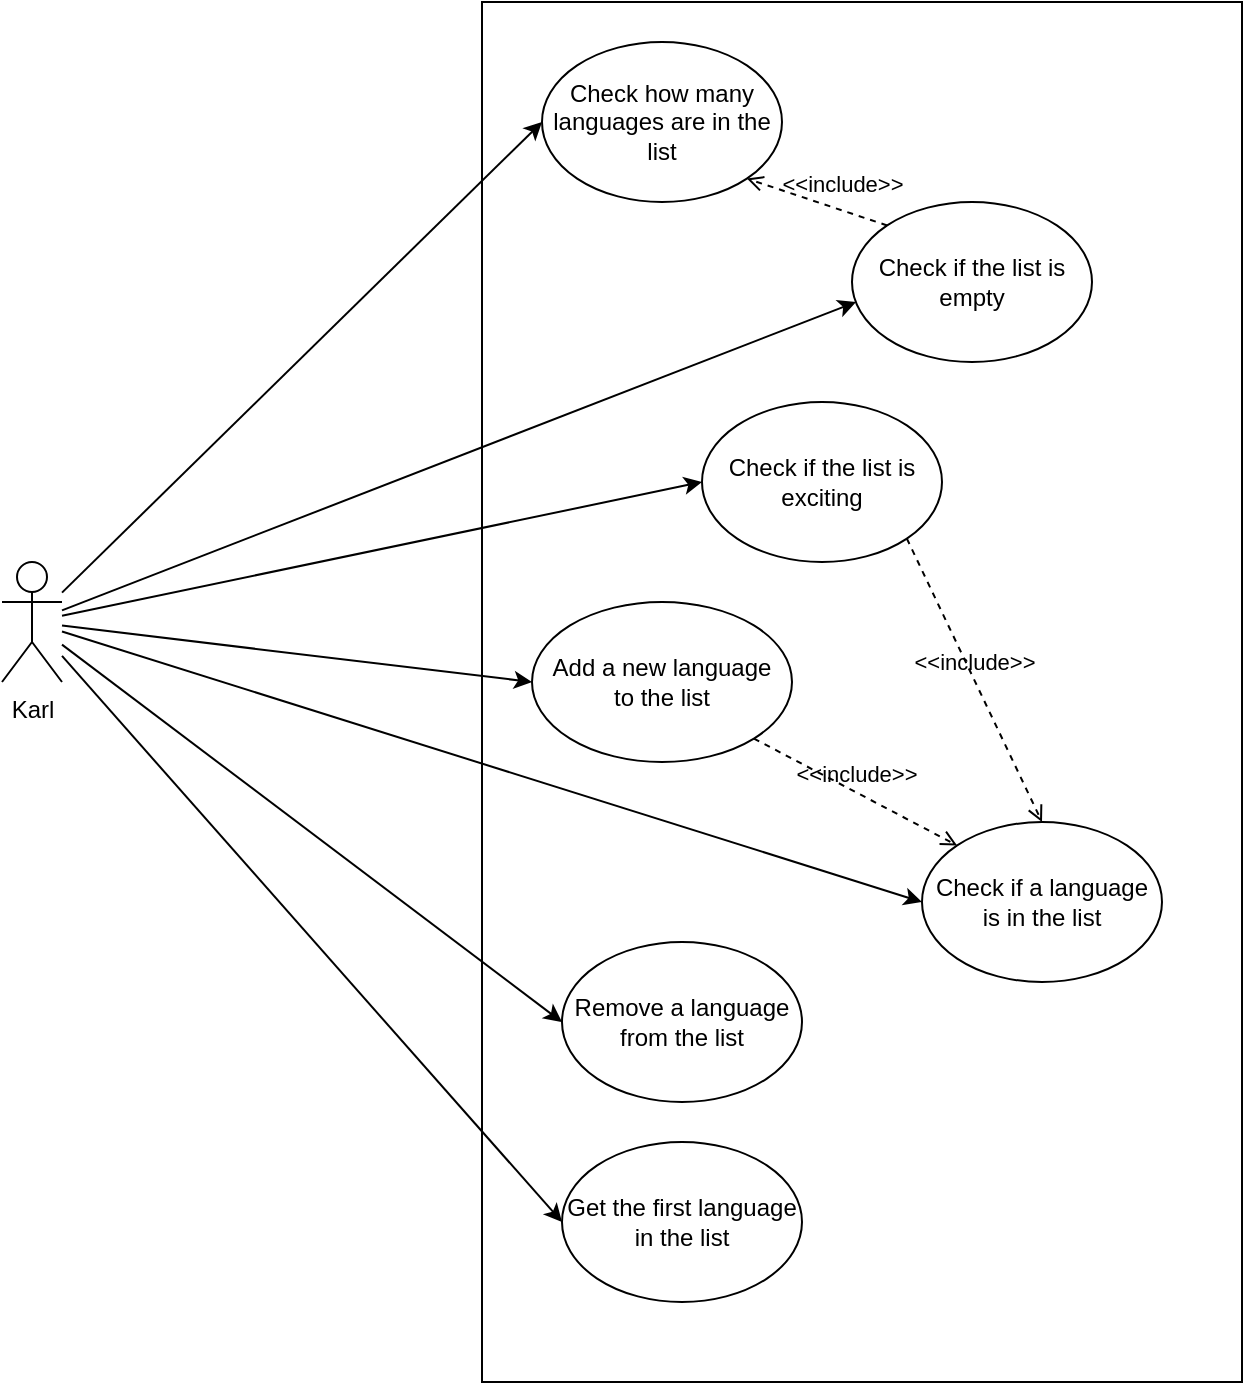 <mxfile version="18.0.6" type="device" pages="2"><diagram id="kQudpQIOAOt-QCZltMAd" name="Use Cases"><mxGraphModel dx="1102" dy="807" grid="1" gridSize="10" guides="1" tooltips="1" connect="1" arrows="1" fold="1" page="1" pageScale="1" pageWidth="1169" pageHeight="827" math="0" shadow="0"><root><mxCell id="0"/><mxCell id="1" parent="0"/><mxCell id="eVKYsPp_KrRpblaaZojU-3" value="" style="whiteSpace=wrap;html=1;" vertex="1" parent="1"><mxGeometry x="400" y="80" width="380" height="690" as="geometry"/></mxCell><mxCell id="eVKYsPp_KrRpblaaZojU-4" value="Add a new language &lt;br&gt;to the list" style="ellipse;whiteSpace=wrap;html=1;" vertex="1" parent="1"><mxGeometry x="425" y="380" width="130" height="80" as="geometry"/></mxCell><mxCell id="eVKYsPp_KrRpblaaZojU-5" value="Check if a language is in the list" style="ellipse;whiteSpace=wrap;html=1;" vertex="1" parent="1"><mxGeometry x="620" y="490" width="120" height="80" as="geometry"/></mxCell><mxCell id="eVKYsPp_KrRpblaaZojU-6" value="Remove a language from the list" style="ellipse;whiteSpace=wrap;html=1;" vertex="1" parent="1"><mxGeometry x="440" y="550" width="120" height="80" as="geometry"/></mxCell><mxCell id="eVKYsPp_KrRpblaaZojU-8" value="Check if the list is exciting" style="ellipse;whiteSpace=wrap;html=1;" vertex="1" parent="1"><mxGeometry x="510" y="280" width="120" height="80" as="geometry"/></mxCell><mxCell id="eVKYsPp_KrRpblaaZojU-9" value="&amp;lt;&amp;lt;include&amp;gt;&amp;gt;" style="html=1;verticalAlign=bottom;labelBackgroundColor=none;endArrow=open;endFill=0;dashed=1;rounded=0;entryX=0.5;entryY=0;entryDx=0;entryDy=0;exitX=1;exitY=1;exitDx=0;exitDy=0;" edge="1" parent="1" source="eVKYsPp_KrRpblaaZojU-8" target="eVKYsPp_KrRpblaaZojU-5"><mxGeometry width="160" relative="1" as="geometry"><mxPoint x="490" y="380" as="sourcePoint"/><mxPoint x="650" y="380" as="targetPoint"/></mxGeometry></mxCell><mxCell id="eVKYsPp_KrRpblaaZojU-12" value="&amp;lt;&amp;lt;include&amp;gt;&amp;gt;" style="html=1;verticalAlign=bottom;labelBackgroundColor=none;endArrow=open;endFill=0;dashed=1;rounded=0;entryX=0;entryY=0;entryDx=0;entryDy=0;exitX=1;exitY=1;exitDx=0;exitDy=0;" edge="1" parent="1" source="eVKYsPp_KrRpblaaZojU-4" target="eVKYsPp_KrRpblaaZojU-5"><mxGeometry width="160" relative="1" as="geometry"><mxPoint x="300" y="230" as="sourcePoint"/><mxPoint x="460" y="230" as="targetPoint"/></mxGeometry></mxCell><mxCell id="eVKYsPp_KrRpblaaZojU-15" value="Check how many languages are in the list" style="ellipse;whiteSpace=wrap;html=1;" vertex="1" parent="1"><mxGeometry x="430" y="100" width="120" height="80" as="geometry"/></mxCell><mxCell id="eVKYsPp_KrRpblaaZojU-16" value="Check if the list is empty" style="ellipse;whiteSpace=wrap;html=1;" vertex="1" parent="1"><mxGeometry x="585" y="180" width="120" height="80" as="geometry"/></mxCell><mxCell id="eVKYsPp_KrRpblaaZojU-17" value="&amp;lt;&amp;lt;include&amp;gt;&amp;gt;" style="html=1;verticalAlign=bottom;labelBackgroundColor=none;endArrow=open;endFill=0;dashed=1;rounded=0;entryX=1;entryY=1;entryDx=0;entryDy=0;exitX=0;exitY=0;exitDx=0;exitDy=0;" edge="1" parent="1" source="eVKYsPp_KrRpblaaZojU-16" target="eVKYsPp_KrRpblaaZojU-15"><mxGeometry x="-0.321" y="-4" width="160" relative="1" as="geometry"><mxPoint x="630" y="340" as="sourcePoint"/><mxPoint x="790" y="340" as="targetPoint"/><mxPoint as="offset"/></mxGeometry></mxCell><mxCell id="eVKYsPp_KrRpblaaZojU-18" style="rounded=0;orthogonalLoop=1;jettySize=auto;html=1;entryX=0;entryY=0.5;entryDx=0;entryDy=0;" edge="1" parent="1" source="eVKYsPp_KrRpblaaZojU-1" target="eVKYsPp_KrRpblaaZojU-5"><mxGeometry relative="1" as="geometry"/></mxCell><mxCell id="eVKYsPp_KrRpblaaZojU-21" style="rounded=0;orthogonalLoop=1;jettySize=auto;html=1;entryX=0;entryY=0.5;entryDx=0;entryDy=0;" edge="1" parent="1" source="eVKYsPp_KrRpblaaZojU-1" target="eVKYsPp_KrRpblaaZojU-8"><mxGeometry relative="1" as="geometry"/></mxCell><mxCell id="eVKYsPp_KrRpblaaZojU-22" style="rounded=0;orthogonalLoop=1;jettySize=auto;html=1;entryX=0;entryY=0.5;entryDx=0;entryDy=0;" edge="1" parent="1" source="eVKYsPp_KrRpblaaZojU-1" target="eVKYsPp_KrRpblaaZojU-4"><mxGeometry relative="1" as="geometry"/></mxCell><mxCell id="eVKYsPp_KrRpblaaZojU-23" style="rounded=0;orthogonalLoop=1;jettySize=auto;html=1;entryX=0;entryY=0.5;entryDx=0;entryDy=0;" edge="1" parent="1" source="eVKYsPp_KrRpblaaZojU-1" target="eVKYsPp_KrRpblaaZojU-6"><mxGeometry relative="1" as="geometry"/></mxCell><mxCell id="Mmoqh3MCL5Bnw0weZ_jy-2" style="rounded=0;orthogonalLoop=1;jettySize=auto;html=1;entryX=0;entryY=0.5;entryDx=0;entryDy=0;" edge="1" parent="1" source="eVKYsPp_KrRpblaaZojU-1" target="Mmoqh3MCL5Bnw0weZ_jy-1"><mxGeometry relative="1" as="geometry"/></mxCell><mxCell id="eVKYsPp_KrRpblaaZojU-1" value="Karl" style="shape=umlActor;verticalLabelPosition=bottom;verticalAlign=top;html=1;outlineConnect=0;" vertex="1" parent="1"><mxGeometry x="160" y="360" width="30" height="60" as="geometry"/></mxCell><mxCell id="eVKYsPp_KrRpblaaZojU-19" style="rounded=0;orthogonalLoop=1;jettySize=auto;html=1;entryX=0;entryY=0.5;entryDx=0;entryDy=0;" edge="1" parent="1" source="eVKYsPp_KrRpblaaZojU-1" target="eVKYsPp_KrRpblaaZojU-15"><mxGeometry relative="1" as="geometry"/></mxCell><mxCell id="eVKYsPp_KrRpblaaZojU-20" style="rounded=0;orthogonalLoop=1;jettySize=auto;html=1;entryX=0.017;entryY=0.625;entryDx=0;entryDy=0;entryPerimeter=0;" edge="1" parent="1" source="eVKYsPp_KrRpblaaZojU-1" target="eVKYsPp_KrRpblaaZojU-16"><mxGeometry relative="1" as="geometry"/></mxCell><mxCell id="Mmoqh3MCL5Bnw0weZ_jy-1" value="Get the first language in the list" style="ellipse;whiteSpace=wrap;html=1;" vertex="1" parent="1"><mxGeometry x="440" y="650" width="120" height="80" as="geometry"/></mxCell></root></mxGraphModel></diagram><diagram id="zCdCTSBwnxoAsd0tiff_" name="Activity Diagrams"><mxGraphModel dx="1102" dy="807" grid="1" gridSize="10" guides="1" tooltips="1" connect="1" arrows="1" fold="1" page="1" pageScale="1" pageWidth="1169" pageHeight="827" math="0" shadow="0"><root><mxCell id="0"/><mxCell id="1" parent="0"/><mxCell id="Tq7nYA5EkvFmiLamd-dh-1" value="" style="rounded=1;whiteSpace=wrap;html=1;" vertex="1" parent="1"><mxGeometry x="82.5" y="80" width="685" height="180" as="geometry"/></mxCell><mxCell id="Tq7nYA5EkvFmiLamd-dh-2" value="Add a language to the list" style="text;html=1;strokeColor=none;fillColor=none;align=center;verticalAlign=middle;whiteSpace=wrap;rounded=0;" vertex="1" parent="1"><mxGeometry x="82.5" y="80" width="685" height="30" as="geometry"/></mxCell><mxCell id="Tq7nYA5EkvFmiLamd-dh-8" style="edgeStyle=none;rounded=0;orthogonalLoop=1;jettySize=auto;html=1;exitX=1;exitY=0.5;exitDx=0;exitDy=0;entryX=0;entryY=0.5;entryDx=0;entryDy=0;entryPerimeter=0;" edge="1" parent="1" source="Tq7nYA5EkvFmiLamd-dh-3" target="Tq7nYA5EkvFmiLamd-dh-7"><mxGeometry relative="1" as="geometry"/></mxCell><mxCell id="Tq7nYA5EkvFmiLamd-dh-3" value="" style="whiteSpace=wrap;html=1;aspect=fixed;" vertex="1" parent="1"><mxGeometry x="72.5" y="140" width="20" height="20" as="geometry"/></mxCell><mxCell id="Tq7nYA5EkvFmiLamd-dh-4" value="language: string" style="text;html=1;strokeColor=none;fillColor=none;align=center;verticalAlign=middle;whiteSpace=wrap;rounded=0;" vertex="1" parent="1"><mxGeometry x="12.5" y="105" width="70" height="35" as="geometry"/></mxCell><mxCell id="Tq7nYA5EkvFmiLamd-dh-5" value="" style="ellipse;html=1;shape=endState;fillColor=#000000;strokeColor=#000000;" vertex="1" parent="1"><mxGeometry x="697.5" y="135" width="30" height="30" as="geometry"/></mxCell><mxCell id="Tq7nYA5EkvFmiLamd-dh-10" style="edgeStyle=none;rounded=0;orthogonalLoop=1;jettySize=auto;html=1;exitX=1;exitY=0.5;exitDx=0;exitDy=0;exitPerimeter=0;entryX=0;entryY=0.5;entryDx=0;entryDy=0;" edge="1" parent="1" source="Tq7nYA5EkvFmiLamd-dh-7" target="Tq7nYA5EkvFmiLamd-dh-9"><mxGeometry relative="1" as="geometry"/></mxCell><mxCell id="Tq7nYA5EkvFmiLamd-dh-7" value="&lt;span style=&quot;text-align: center;&quot;&gt;Check if the language&lt;br&gt;&amp;nbsp;is already in the list&lt;/span&gt;" style="shape=mxgraph.uml25.behaviorAction;html=1;rounded=1;absoluteArcSize=1;arcSize=10;align=left;spacingLeft=5;points=[[0,0.5,0,0,0],[1,0.5,0,0,0]];" vertex="1" parent="1"><mxGeometry x="132.5" y="120" width="190" height="60" as="geometry"/></mxCell><mxCell id="Tq7nYA5EkvFmiLamd-dh-12" style="edgeStyle=none;rounded=0;orthogonalLoop=1;jettySize=auto;html=1;exitX=1;exitY=0.5;exitDx=0;exitDy=0;entryX=0;entryY=0.5;entryDx=0;entryDy=0;" edge="1" parent="1" source="Tq7nYA5EkvFmiLamd-dh-9" target="Tq7nYA5EkvFmiLamd-dh-11"><mxGeometry relative="1" as="geometry"/></mxCell><mxCell id="Tq7nYA5EkvFmiLamd-dh-15" style="edgeStyle=orthogonalEdgeStyle;rounded=0;orthogonalLoop=1;jettySize=auto;html=1;exitX=0.5;exitY=1;exitDx=0;exitDy=0;entryX=0.5;entryY=1;entryDx=0;entryDy=0;" edge="1" parent="1" source="Tq7nYA5EkvFmiLamd-dh-9" target="Tq7nYA5EkvFmiLamd-dh-5"><mxGeometry relative="1" as="geometry"><mxPoint x="527.5" y="230" as="targetPoint"/><Array as="points"><mxPoint x="382.5" y="230"/><mxPoint x="712.5" y="230"/></Array></mxGeometry></mxCell><mxCell id="Tq7nYA5EkvFmiLamd-dh-9" value="" style="rhombus;" vertex="1" parent="1"><mxGeometry x="362.5" y="130" width="40" height="40" as="geometry"/></mxCell><mxCell id="Tq7nYA5EkvFmiLamd-dh-17" style="edgeStyle=orthogonalEdgeStyle;rounded=0;orthogonalLoop=1;jettySize=auto;html=1;exitX=1;exitY=0.5;exitDx=0;exitDy=0;entryX=0;entryY=0.5;entryDx=0;entryDy=0;" edge="1" parent="1" source="Tq7nYA5EkvFmiLamd-dh-11" target="Tq7nYA5EkvFmiLamd-dh-5"><mxGeometry relative="1" as="geometry"/></mxCell><mxCell id="Tq7nYA5EkvFmiLamd-dh-11" value="Add the language to the list&lt;br&gt;(List::add)" style="rounded=1;whiteSpace=wrap;html=1;" vertex="1" parent="1"><mxGeometry x="527.5" y="120" width="120" height="60" as="geometry"/></mxCell><mxCell id="Tq7nYA5EkvFmiLamd-dh-13" value="[not present]" style="text;html=1;strokeColor=none;fillColor=none;align=center;verticalAlign=middle;whiteSpace=wrap;rounded=0;" vertex="1" parent="1"><mxGeometry x="427.5" y="120" width="70" height="30" as="geometry"/></mxCell><mxCell id="Tq7nYA5EkvFmiLamd-dh-16" value="[present]" style="text;html=1;strokeColor=none;fillColor=none;align=center;verticalAlign=middle;whiteSpace=wrap;rounded=0;" vertex="1" parent="1"><mxGeometry x="427.5" y="200" width="60" height="30" as="geometry"/></mxCell><mxCell id="Tq7nYA5EkvFmiLamd-dh-20" value="" style="rounded=1;whiteSpace=wrap;html=1;" vertex="1" parent="1"><mxGeometry x="40" y="319" width="350" height="190" as="geometry"/></mxCell><mxCell id="Tq7nYA5EkvFmiLamd-dh-21" value="Get the number of languages in the list" style="text;html=1;strokeColor=none;fillColor=none;align=center;verticalAlign=middle;whiteSpace=wrap;rounded=0;" vertex="1" parent="1"><mxGeometry x="40" y="319" width="350" height="30" as="geometry"/></mxCell><mxCell id="Tq7nYA5EkvFmiLamd-dh-26" style="edgeStyle=orthogonalEdgeStyle;rounded=0;orthogonalLoop=1;jettySize=auto;html=1;exitX=1;exitY=0.5;exitDx=0;exitDy=0;entryX=0;entryY=0.5;entryDx=0;entryDy=0;" edge="1" parent="1" source="Tq7nYA5EkvFmiLamd-dh-23" target="Tq7nYA5EkvFmiLamd-dh-25"><mxGeometry relative="1" as="geometry"/></mxCell><mxCell id="Tq7nYA5EkvFmiLamd-dh-23" value="" style="ellipse;fillColor=#000000;strokeColor=none;" vertex="1" parent="1"><mxGeometry x="70" y="399" width="30" height="30" as="geometry"/></mxCell><mxCell id="Tq7nYA5EkvFmiLamd-dh-24" value="" style="whiteSpace=wrap;html=1;aspect=fixed;" vertex="1" parent="1"><mxGeometry x="380" y="404" width="20" height="20" as="geometry"/></mxCell><mxCell id="Tq7nYA5EkvFmiLamd-dh-27" style="edgeStyle=orthogonalEdgeStyle;rounded=0;orthogonalLoop=1;jettySize=auto;html=1;exitX=1;exitY=0.5;exitDx=0;exitDy=0;entryX=0;entryY=0.5;entryDx=0;entryDy=0;" edge="1" parent="1" source="Tq7nYA5EkvFmiLamd-dh-25" target="Tq7nYA5EkvFmiLamd-dh-24"><mxGeometry relative="1" as="geometry"/></mxCell><mxCell id="Tq7nYA5EkvFmiLamd-dh-25" value="Count languages in the list&lt;br&gt;(List::size)" style="rounded=1;whiteSpace=wrap;html=1;" vertex="1" parent="1"><mxGeometry x="160" y="384" width="120" height="60" as="geometry"/></mxCell><mxCell id="Tq7nYA5EkvFmiLamd-dh-28" value="count: integer" style="text;html=1;strokeColor=none;fillColor=none;align=center;verticalAlign=middle;whiteSpace=wrap;rounded=0;" vertex="1" parent="1"><mxGeometry x="390" y="369" width="60" height="35" as="geometry"/></mxCell><mxCell id="Tq7nYA5EkvFmiLamd-dh-30" value="" style="rounded=1;whiteSpace=wrap;html=1;" vertex="1" parent="1"><mxGeometry x="40" y="560" width="760" height="201" as="geometry"/></mxCell><mxCell id="Tq7nYA5EkvFmiLamd-dh-31" value="Check if the languages list is empty" style="text;html=1;strokeColor=none;fillColor=none;align=center;verticalAlign=middle;whiteSpace=wrap;rounded=0;" vertex="1" parent="1"><mxGeometry x="40" y="560" width="800" height="30" as="geometry"/></mxCell><mxCell id="Tq7nYA5EkvFmiLamd-dh-34" style="edgeStyle=orthogonalEdgeStyle;rounded=0;orthogonalLoop=1;jettySize=auto;html=1;exitX=1;exitY=0.5;exitDx=0;exitDy=0;entryX=0;entryY=0.5;entryDx=0;entryDy=0;entryPerimeter=0;" edge="1" parent="1" source="Tq7nYA5EkvFmiLamd-dh-32" target="Tq7nYA5EkvFmiLamd-dh-35"><mxGeometry relative="1" as="geometry"><mxPoint x="150" y="670" as="targetPoint"/></mxGeometry></mxCell><mxCell id="Tq7nYA5EkvFmiLamd-dh-32" value="" style="ellipse;fillColor=#000000;strokeColor=none;" vertex="1" parent="1"><mxGeometry x="70" y="655" width="30" height="30" as="geometry"/></mxCell><mxCell id="Tq7nYA5EkvFmiLamd-dh-37" style="edgeStyle=orthogonalEdgeStyle;rounded=0;orthogonalLoop=1;jettySize=auto;html=1;exitX=1;exitY=0.5;exitDx=0;exitDy=0;exitPerimeter=0;" edge="1" parent="1" source="Tq7nYA5EkvFmiLamd-dh-35" target="Tq7nYA5EkvFmiLamd-dh-36"><mxGeometry relative="1" as="geometry"/></mxCell><mxCell id="Tq7nYA5EkvFmiLamd-dh-35" value="&lt;span style=&quot;text-align: center;&quot;&gt;Get the number of&lt;br&gt;languages in the list&lt;/span&gt;" style="shape=mxgraph.uml25.behaviorAction;html=1;rounded=1;absoluteArcSize=1;arcSize=10;align=left;spacingLeft=5;points=[[0,0.5,0,0,0],[1,0.5,0,0,0]];" vertex="1" parent="1"><mxGeometry x="160" y="640" width="190" height="60" as="geometry"/></mxCell><mxCell id="Tq7nYA5EkvFmiLamd-dh-40" style="edgeStyle=orthogonalEdgeStyle;rounded=0;orthogonalLoop=1;jettySize=auto;html=1;exitX=0.5;exitY=0;exitDx=0;exitDy=0;entryX=0;entryY=0.5;entryDx=0;entryDy=0;" edge="1" parent="1" source="Tq7nYA5EkvFmiLamd-dh-36" target="Tq7nYA5EkvFmiLamd-dh-38"><mxGeometry relative="1" as="geometry"/></mxCell><mxCell id="Tq7nYA5EkvFmiLamd-dh-41" style="edgeStyle=orthogonalEdgeStyle;rounded=0;orthogonalLoop=1;jettySize=auto;html=1;entryX=0;entryY=0.5;entryDx=0;entryDy=0;exitX=0.5;exitY=1;exitDx=0;exitDy=0;" edge="1" parent="1" source="Tq7nYA5EkvFmiLamd-dh-36" target="Tq7nYA5EkvFmiLamd-dh-39"><mxGeometry relative="1" as="geometry"/></mxCell><mxCell id="Tq7nYA5EkvFmiLamd-dh-36" value="" style="rhombus;whiteSpace=wrap;html=1;" vertex="1" parent="1"><mxGeometry x="400" y="650" width="40" height="40" as="geometry"/></mxCell><mxCell id="Tq7nYA5EkvFmiLamd-dh-45" style="edgeStyle=orthogonalEdgeStyle;rounded=0;orthogonalLoop=1;jettySize=auto;html=1;exitX=1;exitY=0.5;exitDx=0;exitDy=0;entryX=0.5;entryY=0;entryDx=0;entryDy=0;" edge="1" parent="1" source="Tq7nYA5EkvFmiLamd-dh-38" target="Tq7nYA5EkvFmiLamd-dh-44"><mxGeometry relative="1" as="geometry"/></mxCell><mxCell id="Tq7nYA5EkvFmiLamd-dh-38" value="Return true" style="rounded=1;whiteSpace=wrap;html=1;" vertex="1" parent="1"><mxGeometry x="510" y="610" width="120" height="40" as="geometry"/></mxCell><mxCell id="Tq7nYA5EkvFmiLamd-dh-46" style="edgeStyle=orthogonalEdgeStyle;rounded=0;orthogonalLoop=1;jettySize=auto;html=1;exitX=1;exitY=0.5;exitDx=0;exitDy=0;entryX=0.5;entryY=1;entryDx=0;entryDy=0;" edge="1" parent="1" source="Tq7nYA5EkvFmiLamd-dh-39" target="Tq7nYA5EkvFmiLamd-dh-44"><mxGeometry relative="1" as="geometry"/></mxCell><mxCell id="Tq7nYA5EkvFmiLamd-dh-39" value="Return false" style="rounded=1;whiteSpace=wrap;html=1;" vertex="1" parent="1"><mxGeometry x="510" y="690" width="120" height="40" as="geometry"/></mxCell><mxCell id="Tq7nYA5EkvFmiLamd-dh-42" value="[0]" style="text;html=1;strokeColor=none;fillColor=none;align=center;verticalAlign=middle;whiteSpace=wrap;rounded=0;" vertex="1" parent="1"><mxGeometry x="440" y="601" width="60" height="30" as="geometry"/></mxCell><mxCell id="Tq7nYA5EkvFmiLamd-dh-43" value="[else]" style="text;html=1;strokeColor=none;fillColor=none;align=center;verticalAlign=middle;whiteSpace=wrap;rounded=0;" vertex="1" parent="1"><mxGeometry x="440" y="681" width="60" height="30" as="geometry"/></mxCell><mxCell id="Tq7nYA5EkvFmiLamd-dh-48" style="edgeStyle=orthogonalEdgeStyle;rounded=0;orthogonalLoop=1;jettySize=auto;html=1;exitX=1;exitY=0.5;exitDx=0;exitDy=0;entryX=0;entryY=0.5;entryDx=0;entryDy=0;" edge="1" parent="1" source="Tq7nYA5EkvFmiLamd-dh-44" target="Tq7nYA5EkvFmiLamd-dh-47"><mxGeometry relative="1" as="geometry"/></mxCell><mxCell id="Tq7nYA5EkvFmiLamd-dh-44" value="" style="rhombus;whiteSpace=wrap;html=1;" vertex="1" parent="1"><mxGeometry x="699" y="650" width="40" height="40" as="geometry"/></mxCell><mxCell id="Tq7nYA5EkvFmiLamd-dh-47" value="" style="whiteSpace=wrap;html=1;aspect=fixed;" vertex="1" parent="1"><mxGeometry x="790" y="660" width="20" height="20" as="geometry"/></mxCell><mxCell id="Tq7nYA5EkvFmiLamd-dh-49" value="empty: boolean" style="text;html=1;strokeColor=none;fillColor=none;align=center;verticalAlign=middle;whiteSpace=wrap;rounded=0;" vertex="1" parent="1"><mxGeometry x="800" y="621" width="70" height="39" as="geometry"/></mxCell><mxCell id="Tq7nYA5EkvFmiLamd-dh-50" value="" style="rounded=1;whiteSpace=wrap;html=1;" vertex="1" parent="1"><mxGeometry x="510" y="311" width="752.5" height="206" as="geometry"/></mxCell><mxCell id="Tq7nYA5EkvFmiLamd-dh-51" value="Get the first language in the list" style="text;html=1;strokeColor=none;fillColor=none;align=center;verticalAlign=middle;whiteSpace=wrap;rounded=0;" vertex="1" parent="1"><mxGeometry x="512.5" y="311" width="750" height="30" as="geometry"/></mxCell><mxCell id="Tq7nYA5EkvFmiLamd-dh-55" style="edgeStyle=orthogonalEdgeStyle;rounded=0;orthogonalLoop=1;jettySize=auto;html=1;exitX=1;exitY=0.5;exitDx=0;exitDy=0;entryX=-0.006;entryY=0.5;entryDx=0;entryDy=0;entryPerimeter=0;" edge="1" parent="1" source="Tq7nYA5EkvFmiLamd-dh-52" target="Tq7nYA5EkvFmiLamd-dh-54"><mxGeometry relative="1" as="geometry"/></mxCell><mxCell id="Tq7nYA5EkvFmiLamd-dh-52" value="" style="ellipse;fillColor=#000000;strokeColor=none;" vertex="1" parent="1"><mxGeometry x="532.5" y="389" width="30" height="30" as="geometry"/></mxCell><mxCell id="Tq7nYA5EkvFmiLamd-dh-57" style="edgeStyle=orthogonalEdgeStyle;rounded=0;orthogonalLoop=1;jettySize=auto;html=1;" edge="1" parent="1" source="Tq7nYA5EkvFmiLamd-dh-54" target="Tq7nYA5EkvFmiLamd-dh-56"><mxGeometry relative="1" as="geometry"/></mxCell><mxCell id="Tq7nYA5EkvFmiLamd-dh-54" value="&lt;span style=&quot;text-align: center;&quot;&gt;Check if the&lt;br&gt;languages list &lt;br&gt;is empty&lt;/span&gt;" style="shape=mxgraph.uml25.behaviorAction;html=1;rounded=1;absoluteArcSize=1;arcSize=10;align=left;spacingLeft=5;" vertex="1" parent="1"><mxGeometry x="622.5" y="374" width="155" height="60" as="geometry"/></mxCell><mxCell id="Tq7nYA5EkvFmiLamd-dh-59" style="edgeStyle=orthogonalEdgeStyle;rounded=0;orthogonalLoop=1;jettySize=auto;html=1;exitX=1;exitY=0.5;exitDx=0;exitDy=0;" edge="1" parent="1" source="Tq7nYA5EkvFmiLamd-dh-56" target="Tq7nYA5EkvFmiLamd-dh-58"><mxGeometry relative="1" as="geometry"/></mxCell><mxCell id="Tq7nYA5EkvFmiLamd-dh-65" style="edgeStyle=orthogonalEdgeStyle;rounded=0;orthogonalLoop=1;jettySize=auto;html=1;exitX=0.5;exitY=1;exitDx=0;exitDy=0;entryX=0;entryY=0.5;entryDx=0;entryDy=0;" edge="1" parent="1" source="Tq7nYA5EkvFmiLamd-dh-56" target="Tq7nYA5EkvFmiLamd-dh-63"><mxGeometry relative="1" as="geometry"/></mxCell><mxCell id="Tq7nYA5EkvFmiLamd-dh-56" value="" style="rhombus;whiteSpace=wrap;html=1;" vertex="1" parent="1"><mxGeometry x="842.5" y="384" width="40" height="40" as="geometry"/></mxCell><mxCell id="Tq7nYA5EkvFmiLamd-dh-62" style="edgeStyle=orthogonalEdgeStyle;rounded=0;orthogonalLoop=1;jettySize=auto;html=1;exitX=1;exitY=0.5;exitDx=0;exitDy=0;entryX=0;entryY=0.5;entryDx=0;entryDy=0;" edge="1" parent="1" source="Tq7nYA5EkvFmiLamd-dh-58" target="Tq7nYA5EkvFmiLamd-dh-61"><mxGeometry relative="1" as="geometry"/></mxCell><mxCell id="Tq7nYA5EkvFmiLamd-dh-58" value="Return the language&lt;br&gt;&amp;nbsp;at 0 position&lt;br&gt;(List::get)" style="rounded=1;whiteSpace=wrap;html=1;" vertex="1" parent="1"><mxGeometry x="982.5" y="374" width="140" height="60" as="geometry"/></mxCell><mxCell id="Tq7nYA5EkvFmiLamd-dh-60" value="[not empty]" style="text;html=1;strokeColor=none;fillColor=none;align=center;verticalAlign=middle;whiteSpace=wrap;rounded=0;" vertex="1" parent="1"><mxGeometry x="892.5" y="374" width="70" height="30" as="geometry"/></mxCell><mxCell id="Tq7nYA5EkvFmiLamd-dh-68" style="edgeStyle=orthogonalEdgeStyle;rounded=0;orthogonalLoop=1;jettySize=auto;html=1;exitX=1;exitY=0.5;exitDx=0;exitDy=0;entryX=0;entryY=0.5;entryDx=0;entryDy=0;" edge="1" parent="1" source="Tq7nYA5EkvFmiLamd-dh-61" target="Tq7nYA5EkvFmiLamd-dh-67"><mxGeometry relative="1" as="geometry"/></mxCell><mxCell id="Tq7nYA5EkvFmiLamd-dh-61" value="" style="rhombus;whiteSpace=wrap;html=1;" vertex="1" parent="1"><mxGeometry x="1172.5" y="384" width="40" height="40" as="geometry"/></mxCell><mxCell id="Tq7nYA5EkvFmiLamd-dh-64" style="edgeStyle=orthogonalEdgeStyle;rounded=0;orthogonalLoop=1;jettySize=auto;html=1;" edge="1" parent="1" source="Tq7nYA5EkvFmiLamd-dh-63" target="Tq7nYA5EkvFmiLamd-dh-61"><mxGeometry relative="1" as="geometry"/></mxCell><mxCell id="Tq7nYA5EkvFmiLamd-dh-63" value="Return null" style="rounded=1;whiteSpace=wrap;html=1;" vertex="1" parent="1"><mxGeometry x="982.5" y="456" width="140" height="40" as="geometry"/></mxCell><mxCell id="Tq7nYA5EkvFmiLamd-dh-66" value="[empty]" style="text;html=1;strokeColor=none;fillColor=none;align=center;verticalAlign=middle;whiteSpace=wrap;rounded=0;" vertex="1" parent="1"><mxGeometry x="892.5" y="447" width="60" height="30" as="geometry"/></mxCell><mxCell id="Tq7nYA5EkvFmiLamd-dh-67" value="" style="whiteSpace=wrap;html=1;aspect=fixed;" vertex="1" parent="1"><mxGeometry x="1252.5" y="394" width="20" height="20" as="geometry"/></mxCell><mxCell id="Tq7nYA5EkvFmiLamd-dh-70" value="" style="rounded=1;whiteSpace=wrap;html=1;" vertex="1" parent="1"><mxGeometry x="930" y="80" width="410" height="160" as="geometry"/></mxCell><mxCell id="Tq7nYA5EkvFmiLamd-dh-71" value="Remove a language from the list" style="text;html=1;strokeColor=none;fillColor=none;align=center;verticalAlign=middle;whiteSpace=wrap;rounded=0;" vertex="1" parent="1"><mxGeometry x="930" y="80" width="410" height="30" as="geometry"/></mxCell><mxCell id="Tq7nYA5EkvFmiLamd-dh-74" style="edgeStyle=orthogonalEdgeStyle;rounded=0;orthogonalLoop=1;jettySize=auto;html=1;exitX=1;exitY=0.5;exitDx=0;exitDy=0;entryX=0;entryY=0.5;entryDx=0;entryDy=0;" edge="1" parent="1" source="Tq7nYA5EkvFmiLamd-dh-72" target="Tq7nYA5EkvFmiLamd-dh-73"><mxGeometry relative="1" as="geometry"/></mxCell><mxCell id="Tq7nYA5EkvFmiLamd-dh-72" value="" style="ellipse;fillColor=#000000;strokeColor=none;" vertex="1" parent="1"><mxGeometry x="962.5" y="155" width="30" height="30" as="geometry"/></mxCell><mxCell id="Tq7nYA5EkvFmiLamd-dh-76" style="edgeStyle=orthogonalEdgeStyle;rounded=0;orthogonalLoop=1;jettySize=auto;html=1;exitX=1;exitY=0.5;exitDx=0;exitDy=0;entryX=0;entryY=0.5;entryDx=0;entryDy=0;" edge="1" parent="1" source="Tq7nYA5EkvFmiLamd-dh-73" target="Tq7nYA5EkvFmiLamd-dh-75"><mxGeometry relative="1" as="geometry"/></mxCell><mxCell id="Tq7nYA5EkvFmiLamd-dh-73" value="Remove the language&lt;br&gt;(List::remove)" style="rounded=1;whiteSpace=wrap;html=1;" vertex="1" parent="1"><mxGeometry x="1060" y="140" width="140" height="60" as="geometry"/></mxCell><mxCell id="Tq7nYA5EkvFmiLamd-dh-75" value="" style="ellipse;html=1;shape=endState;fillColor=#000000;strokeColor=#000000;" vertex="1" parent="1"><mxGeometry x="1270" y="155" width="30" height="30" as="geometry"/></mxCell><mxCell id="Tq7nYA5EkvFmiLamd-dh-77" value="" style="rounded=1;whiteSpace=wrap;html=1;" vertex="1" parent="1"><mxGeometry x="975" y="560" width="632.5" height="210" as="geometry"/></mxCell><mxCell id="Tq7nYA5EkvFmiLamd-dh-78" value="Check if the list contains a language" style="text;html=1;strokeColor=none;fillColor=none;align=center;verticalAlign=middle;whiteSpace=wrap;rounded=0;" vertex="1" parent="1"><mxGeometry x="975" y="560" width="635" height="30" as="geometry"/></mxCell><mxCell id="Tq7nYA5EkvFmiLamd-dh-84" style="edgeStyle=orthogonalEdgeStyle;rounded=0;orthogonalLoop=1;jettySize=auto;html=1;exitX=1;exitY=0.5;exitDx=0;exitDy=0;entryX=0;entryY=0.5;entryDx=0;entryDy=0;" edge="1" parent="1" source="Tq7nYA5EkvFmiLamd-dh-79" target="Tq7nYA5EkvFmiLamd-dh-83"><mxGeometry relative="1" as="geometry"/></mxCell><mxCell id="Tq7nYA5EkvFmiLamd-dh-79" value="Find the index of the language&lt;br&gt;(List::indexOf)" style="rounded=1;whiteSpace=wrap;html=1;" vertex="1" parent="1"><mxGeometry x="1067.5" y="640" width="120" height="60" as="geometry"/></mxCell><mxCell id="Tq7nYA5EkvFmiLamd-dh-82" style="edgeStyle=orthogonalEdgeStyle;rounded=0;orthogonalLoop=1;jettySize=auto;html=1;exitX=1;exitY=0.5;exitDx=0;exitDy=0;entryX=0;entryY=0.5;entryDx=0;entryDy=0;" edge="1" parent="1" source="Tq7nYA5EkvFmiLamd-dh-80" target="Tq7nYA5EkvFmiLamd-dh-79"><mxGeometry relative="1" as="geometry"/></mxCell><mxCell id="Tq7nYA5EkvFmiLamd-dh-80" value="" style="whiteSpace=wrap;html=1;aspect=fixed;" vertex="1" parent="1"><mxGeometry x="965" y="660" width="20" height="20" as="geometry"/></mxCell><mxCell id="Tq7nYA5EkvFmiLamd-dh-81" value="language: string" style="text;html=1;strokeColor=none;fillColor=none;align=center;verticalAlign=middle;whiteSpace=wrap;rounded=0;" vertex="1" parent="1"><mxGeometry x="907.5" y="620" width="67.5" height="40" as="geometry"/></mxCell><mxCell id="Tq7nYA5EkvFmiLamd-dh-90" style="edgeStyle=orthogonalEdgeStyle;rounded=0;orthogonalLoop=1;jettySize=auto;html=1;exitX=0.5;exitY=0;exitDx=0;exitDy=0;entryX=0;entryY=0.5;entryDx=0;entryDy=0;" edge="1" parent="1" source="Tq7nYA5EkvFmiLamd-dh-83" target="Tq7nYA5EkvFmiLamd-dh-85"><mxGeometry relative="1" as="geometry"/></mxCell><mxCell id="Tq7nYA5EkvFmiLamd-dh-93" style="edgeStyle=orthogonalEdgeStyle;rounded=0;orthogonalLoop=1;jettySize=auto;html=1;exitX=0.5;exitY=1;exitDx=0;exitDy=0;entryX=0;entryY=0.5;entryDx=0;entryDy=0;" edge="1" parent="1" source="Tq7nYA5EkvFmiLamd-dh-83" target="Tq7nYA5EkvFmiLamd-dh-91"><mxGeometry relative="1" as="geometry"/></mxCell><mxCell id="Tq7nYA5EkvFmiLamd-dh-83" value="" style="rhombus;whiteSpace=wrap;html=1;" vertex="1" parent="1"><mxGeometry x="1232.5" y="650" width="40" height="40" as="geometry"/></mxCell><mxCell id="Tq7nYA5EkvFmiLamd-dh-87" style="edgeStyle=orthogonalEdgeStyle;rounded=0;orthogonalLoop=1;jettySize=auto;html=1;exitX=1;exitY=0.5;exitDx=0;exitDy=0;entryX=0.5;entryY=0;entryDx=0;entryDy=0;" edge="1" parent="1" source="Tq7nYA5EkvFmiLamd-dh-85" target="Tq7nYA5EkvFmiLamd-dh-86"><mxGeometry relative="1" as="geometry"/></mxCell><mxCell id="Tq7nYA5EkvFmiLamd-dh-85" value="Return true" style="rounded=1;whiteSpace=wrap;html=1;" vertex="1" parent="1"><mxGeometry x="1347.5" y="606" width="120" height="40" as="geometry"/></mxCell><mxCell id="Tq7nYA5EkvFmiLamd-dh-89" style="edgeStyle=orthogonalEdgeStyle;rounded=0;orthogonalLoop=1;jettySize=auto;html=1;exitX=1;exitY=0.5;exitDx=0;exitDy=0;entryX=0;entryY=0.5;entryDx=0;entryDy=0;" edge="1" parent="1" source="Tq7nYA5EkvFmiLamd-dh-86" target="Tq7nYA5EkvFmiLamd-dh-88"><mxGeometry relative="1" as="geometry"/></mxCell><mxCell id="Tq7nYA5EkvFmiLamd-dh-86" value="" style="rhombus;whiteSpace=wrap;html=1;" vertex="1" parent="1"><mxGeometry x="1507.5" y="650" width="40" height="40" as="geometry"/></mxCell><mxCell id="Tq7nYA5EkvFmiLamd-dh-88" value="" style="whiteSpace=wrap;html=1;aspect=fixed;" vertex="1" parent="1"><mxGeometry x="1597.5" y="660" width="20" height="20" as="geometry"/></mxCell><mxCell id="Tq7nYA5EkvFmiLamd-dh-92" style="edgeStyle=orthogonalEdgeStyle;rounded=0;orthogonalLoop=1;jettySize=auto;html=1;exitX=1;exitY=0.5;exitDx=0;exitDy=0;entryX=0.5;entryY=1;entryDx=0;entryDy=0;" edge="1" parent="1" source="Tq7nYA5EkvFmiLamd-dh-91" target="Tq7nYA5EkvFmiLamd-dh-86"><mxGeometry relative="1" as="geometry"/></mxCell><mxCell id="Tq7nYA5EkvFmiLamd-dh-91" value="Return false" style="rounded=1;whiteSpace=wrap;html=1;" vertex="1" parent="1"><mxGeometry x="1347.5" y="691" width="120" height="40" as="geometry"/></mxCell><mxCell id="Tq7nYA5EkvFmiLamd-dh-94" value="[&amp;gt;=0]" style="text;html=1;strokeColor=none;fillColor=none;align=center;verticalAlign=middle;whiteSpace=wrap;rounded=0;" vertex="1" parent="1"><mxGeometry x="1272.5" y="597" width="60" height="30" as="geometry"/></mxCell><mxCell id="Tq7nYA5EkvFmiLamd-dh-95" value="[else]" style="text;html=1;strokeColor=none;fillColor=none;align=center;verticalAlign=middle;whiteSpace=wrap;rounded=0;" vertex="1" parent="1"><mxGeometry x="1272.5" y="680" width="60" height="30" as="geometry"/></mxCell><mxCell id="Tq7nYA5EkvFmiLamd-dh-96" value="containsLanguage: boolean" style="text;html=1;strokeColor=none;fillColor=none;align=center;verticalAlign=middle;whiteSpace=wrap;rounded=0;" vertex="1" parent="1"><mxGeometry x="1607.5" y="620" width="122.5" height="40" as="geometry"/></mxCell><mxCell id="Tq7nYA5EkvFmiLamd-dh-97" value="" style="rounded=1;whiteSpace=wrap;html=1;" vertex="1" parent="1"><mxGeometry x="1430" y="80" width="680" height="450" as="geometry"/></mxCell><mxCell id="Tq7nYA5EkvFmiLamd-dh-98" value="Check if the list is exciting" style="text;html=1;strokeColor=none;fillColor=none;align=center;verticalAlign=middle;whiteSpace=wrap;rounded=0;" vertex="1" parent="1"><mxGeometry x="1430" y="80" width="680" height="30" as="geometry"/></mxCell><mxCell id="Tq7nYA5EkvFmiLamd-dh-105" style="edgeStyle=orthogonalEdgeStyle;rounded=0;orthogonalLoop=1;jettySize=auto;html=1;entryX=0.5;entryY=0;entryDx=0;entryDy=0;exitX=0.5;exitY=1;exitDx=0;exitDy=1;exitPerimeter=0;" edge="1" parent="1" source="Tq7nYA5EkvFmiLamd-dh-100" target="Tq7nYA5EkvFmiLamd-dh-104"><mxGeometry relative="1" as="geometry"/></mxCell><mxCell id="Tq7nYA5EkvFmiLamd-dh-100" value="Check if the list &lt;br&gt;contains &quot;Java&quot;" style="shape=mxgraph.uml25.behaviorAction;html=1;rounded=1;absoluteArcSize=1;arcSize=10;align=left;spacingLeft=5;points=[[0,0.5,0,0,0],[0.5,0.02,0,0,0],[0.5,1,0,0,1],[1,0.5,0,0,0]];" vertex="1" parent="1"><mxGeometry x="1570" y="140" width="160" height="60" as="geometry"/></mxCell><mxCell id="Tq7nYA5EkvFmiLamd-dh-109" style="edgeStyle=orthogonalEdgeStyle;rounded=0;orthogonalLoop=1;jettySize=auto;html=1;exitX=0.5;exitY=1;exitDx=0;exitDy=0;exitPerimeter=0;entryX=0.5;entryY=0;entryDx=0;entryDy=0;" edge="1" parent="1" source="Tq7nYA5EkvFmiLamd-dh-101" target="Tq7nYA5EkvFmiLamd-dh-108"><mxGeometry relative="1" as="geometry"/></mxCell><mxCell id="Tq7nYA5EkvFmiLamd-dh-101" value="Check if the list &lt;br&gt;contains &quot;Kotlin&quot;" style="shape=mxgraph.uml25.behaviorAction;html=1;rounded=1;absoluteArcSize=1;arcSize=10;align=left;spacingLeft=5;points=[[0,0.5,0,0,0],[0.5,0,0,0,0],[0.5,1,0,0,0],[1,0.5,0,0,0]];" vertex="1" parent="1"><mxGeometry x="1570" y="334" width="160" height="60" as="geometry"/></mxCell><mxCell id="Tq7nYA5EkvFmiLamd-dh-103" style="edgeStyle=orthogonalEdgeStyle;rounded=0;orthogonalLoop=1;jettySize=auto;html=1;exitX=1;exitY=0.5;exitDx=0;exitDy=0;entryX=0;entryY=0.5;entryDx=0;entryDy=0;entryPerimeter=0;" edge="1" parent="1" source="Tq7nYA5EkvFmiLamd-dh-102" target="Tq7nYA5EkvFmiLamd-dh-100"><mxGeometry relative="1" as="geometry"><mxPoint x="1600" y="170" as="targetPoint"/></mxGeometry></mxCell><mxCell id="Tq7nYA5EkvFmiLamd-dh-102" value="" style="ellipse;fillColor=#000000;strokeColor=none;" vertex="1" parent="1"><mxGeometry x="1467.5" y="155" width="30" height="30" as="geometry"/></mxCell><mxCell id="Tq7nYA5EkvFmiLamd-dh-107" style="edgeStyle=orthogonalEdgeStyle;rounded=0;orthogonalLoop=1;jettySize=auto;html=1;exitX=0.5;exitY=1;exitDx=0;exitDy=0;entryX=0.5;entryY=0;entryDx=0;entryDy=0;entryPerimeter=0;" edge="1" parent="1" source="Tq7nYA5EkvFmiLamd-dh-104" target="Tq7nYA5EkvFmiLamd-dh-101"><mxGeometry relative="1" as="geometry"/></mxCell><mxCell id="Tq7nYA5EkvFmiLamd-dh-119" style="edgeStyle=orthogonalEdgeStyle;rounded=0;orthogonalLoop=1;jettySize=auto;html=1;exitX=1;exitY=0.5;exitDx=0;exitDy=0;entryX=0;entryY=0.5;entryDx=0;entryDy=0;" edge="1" parent="1" source="Tq7nYA5EkvFmiLamd-dh-104" target="Tq7nYA5EkvFmiLamd-dh-118"><mxGeometry relative="1" as="geometry"/></mxCell><mxCell id="Tq7nYA5EkvFmiLamd-dh-104" value="" style="rhombus;whiteSpace=wrap;html=1;" vertex="1" parent="1"><mxGeometry x="1630" y="250" width="40" height="40" as="geometry"/></mxCell><mxCell id="Tq7nYA5EkvFmiLamd-dh-113" style="edgeStyle=orthogonalEdgeStyle;rounded=0;orthogonalLoop=1;jettySize=auto;html=1;exitX=1;exitY=0.5;exitDx=0;exitDy=0;entryX=0.5;entryY=0;entryDx=0;entryDy=0;" edge="1" parent="1" source="Tq7nYA5EkvFmiLamd-dh-106" target="Tq7nYA5EkvFmiLamd-dh-112"><mxGeometry relative="1" as="geometry"/></mxCell><mxCell id="Tq7nYA5EkvFmiLamd-dh-106" value="Return true" style="rounded=1;whiteSpace=wrap;html=1;" vertex="1" parent="1"><mxGeometry x="1820" y="250" width="120" height="40" as="geometry"/></mxCell><mxCell id="Tq7nYA5EkvFmiLamd-dh-117" style="edgeStyle=orthogonalEdgeStyle;rounded=0;orthogonalLoop=1;jettySize=auto;html=1;exitX=0.5;exitY=1;exitDx=0;exitDy=0;entryX=0.5;entryY=1;entryDx=0;entryDy=0;" edge="1" parent="1" source="Tq7nYA5EkvFmiLamd-dh-108" target="Tq7nYA5EkvFmiLamd-dh-110"><mxGeometry relative="1" as="geometry"><Array as="points"><mxPoint x="1650" y="510"/><mxPoint x="1880" y="510"/></Array></mxGeometry></mxCell><mxCell id="Tq7nYA5EkvFmiLamd-dh-122" style="edgeStyle=orthogonalEdgeStyle;rounded=0;orthogonalLoop=1;jettySize=auto;html=1;exitX=1;exitY=0.5;exitDx=0;exitDy=0;entryX=0.5;entryY=1;entryDx=0;entryDy=0;" edge="1" parent="1" source="Tq7nYA5EkvFmiLamd-dh-108" target="Tq7nYA5EkvFmiLamd-dh-118"><mxGeometry relative="1" as="geometry"/></mxCell><mxCell id="Tq7nYA5EkvFmiLamd-dh-108" value="" style="rhombus;whiteSpace=wrap;html=1;" vertex="1" parent="1"><mxGeometry x="1630" y="434" width="40" height="40" as="geometry"/></mxCell><mxCell id="Tq7nYA5EkvFmiLamd-dh-114" style="edgeStyle=orthogonalEdgeStyle;rounded=0;orthogonalLoop=1;jettySize=auto;html=1;exitX=1;exitY=0.5;exitDx=0;exitDy=0;entryX=0.5;entryY=1;entryDx=0;entryDy=0;" edge="1" parent="1" source="Tq7nYA5EkvFmiLamd-dh-110" target="Tq7nYA5EkvFmiLamd-dh-112"><mxGeometry relative="1" as="geometry"/></mxCell><mxCell id="Tq7nYA5EkvFmiLamd-dh-110" value="Return false" style="rounded=1;whiteSpace=wrap;html=1;" vertex="1" parent="1"><mxGeometry x="1820" y="341" width="120" height="40" as="geometry"/></mxCell><mxCell id="Tq7nYA5EkvFmiLamd-dh-111" value="" style="whiteSpace=wrap;html=1;aspect=fixed;" vertex="1" parent="1"><mxGeometry x="2100" y="304" width="20" height="20" as="geometry"/></mxCell><mxCell id="Tq7nYA5EkvFmiLamd-dh-115" style="edgeStyle=orthogonalEdgeStyle;rounded=0;orthogonalLoop=1;jettySize=auto;html=1;exitX=1;exitY=0.5;exitDx=0;exitDy=0;entryX=0;entryY=0.5;entryDx=0;entryDy=0;" edge="1" parent="1" source="Tq7nYA5EkvFmiLamd-dh-112" target="Tq7nYA5EkvFmiLamd-dh-111"><mxGeometry relative="1" as="geometry"/></mxCell><mxCell id="Tq7nYA5EkvFmiLamd-dh-112" value="" style="rhombus;whiteSpace=wrap;html=1;" vertex="1" parent="1"><mxGeometry x="2000" y="294" width="40" height="40" as="geometry"/></mxCell><mxCell id="Tq7nYA5EkvFmiLamd-dh-121" style="edgeStyle=orthogonalEdgeStyle;rounded=0;orthogonalLoop=1;jettySize=auto;html=1;exitX=1;exitY=0.5;exitDx=0;exitDy=0;entryX=0;entryY=0.5;entryDx=0;entryDy=0;" edge="1" parent="1" source="Tq7nYA5EkvFmiLamd-dh-118" target="Tq7nYA5EkvFmiLamd-dh-106"><mxGeometry relative="1" as="geometry"/></mxCell><mxCell id="Tq7nYA5EkvFmiLamd-dh-118" value="" style="rhombus;whiteSpace=wrap;html=1;" vertex="1" parent="1"><mxGeometry x="1740" y="250" width="40" height="40" as="geometry"/></mxCell><mxCell id="Tq7nYA5EkvFmiLamd-dh-120" value="[contains]" style="text;html=1;strokeColor=none;fillColor=none;align=center;verticalAlign=middle;whiteSpace=wrap;rounded=0;" vertex="1" parent="1"><mxGeometry x="1670" y="239" width="60" height="30" as="geometry"/></mxCell><mxCell id="Tq7nYA5EkvFmiLamd-dh-123" value="[contains]" style="text;html=1;strokeColor=none;fillColor=none;align=center;verticalAlign=middle;whiteSpace=wrap;rounded=0;" vertex="1" parent="1"><mxGeometry x="1675" y="424" width="60" height="30" as="geometry"/></mxCell><mxCell id="Tq7nYA5EkvFmiLamd-dh-124" value="[else]" style="text;html=1;strokeColor=none;fillColor=none;align=center;verticalAlign=middle;whiteSpace=wrap;rounded=0;" vertex="1" parent="1"><mxGeometry x="1600" y="289" width="50" height="30" as="geometry"/></mxCell><mxCell id="Tq7nYA5EkvFmiLamd-dh-125" value="[else]" style="text;html=1;strokeColor=none;fillColor=none;align=center;verticalAlign=middle;whiteSpace=wrap;rounded=0;" vertex="1" parent="1"><mxGeometry x="1600" y="477" width="50" height="30" as="geometry"/></mxCell><mxCell id="Tq7nYA5EkvFmiLamd-dh-126" value="exciting: boolean" style="text;html=1;strokeColor=none;fillColor=none;align=center;verticalAlign=middle;whiteSpace=wrap;rounded=0;" vertex="1" parent="1"><mxGeometry x="2110" y="270" width="70" height="34" as="geometry"/></mxCell></root></mxGraphModel></diagram></mxfile>